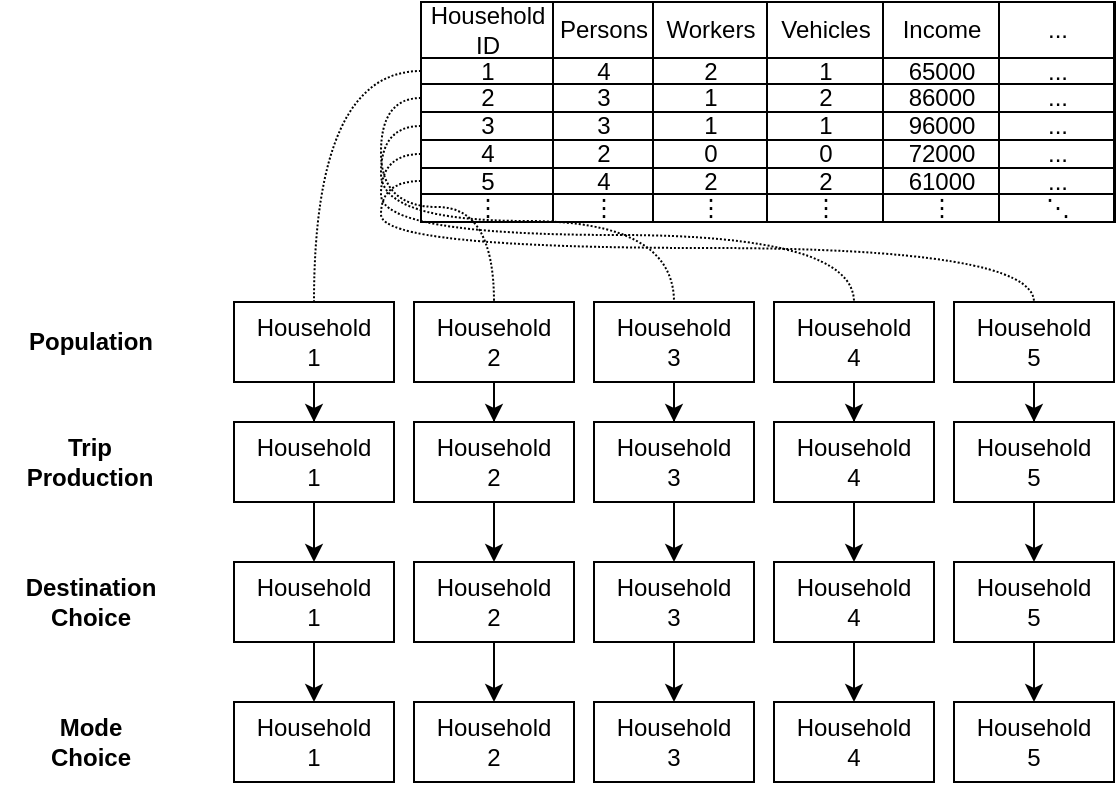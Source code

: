 <mxfile compressed="false" version="21.2.8" type="device">
  <diagram name="Page-1" id="gjvab5PQ4RDI5xns0hvE">
    <mxGraphModel dx="1195" dy="395" grid="1" gridSize="10" guides="1" tooltips="1" connect="1" arrows="1" fold="1" page="0" pageScale="1" pageWidth="850" pageHeight="1100" math="0" shadow="0">
      <root>
        <mxCell id="0" />
        <mxCell id="1" parent="0" />
        <mxCell id="i_aSIQjh3gjEK6YwRYuW-27" value="" style="edgeStyle=orthogonalEdgeStyle;rounded=0;orthogonalLoop=1;jettySize=auto;html=1;exitX=0.5;exitY=1;exitDx=0;exitDy=0;movable=0;resizable=0;rotatable=0;deletable=0;editable=0;locked=1;connectable=0;" parent="1" source="i_aSIQjh3gjEK6YwRYuW-3" edge="1">
          <mxGeometry relative="1" as="geometry">
            <mxPoint x="280" y="120" as="targetPoint" />
          </mxGeometry>
        </mxCell>
        <mxCell id="i_aSIQjh3gjEK6YwRYuW-12" value="Trip&lt;br&gt;Production" style="text;html=1;strokeColor=none;fillColor=default;align=center;verticalAlign=middle;whiteSpace=wrap;rounded=0;labelBackgroundColor=none;fontStyle=1" parent="1" vertex="1">
          <mxGeometry x="98" y="675" width="80" height="30" as="geometry" />
        </mxCell>
        <mxCell id="i_aSIQjh3gjEK6YwRYuW-13" value="Population" style="text;html=1;align=center;verticalAlign=middle;resizable=0;points=[];autosize=1;strokeColor=none;fillColor=default;labelBackgroundColor=none;rounded=0;fontStyle=1" parent="1" vertex="1">
          <mxGeometry x="93" y="615" width="90" height="30" as="geometry" />
        </mxCell>
        <mxCell id="i_aSIQjh3gjEK6YwRYuW-55" value="Destination&lt;br&gt;Choice" style="text;html=1;align=center;verticalAlign=middle;resizable=0;points=[];autosize=1;strokeColor=none;fillColor=default;rounded=0;fontStyle=1" parent="1" vertex="1">
          <mxGeometry x="93" y="740" width="90" height="40" as="geometry" />
        </mxCell>
        <mxCell id="i_aSIQjh3gjEK6YwRYuW-56" value="Mode&lt;br&gt;Choice" style="text;html=1;align=center;verticalAlign=middle;resizable=0;points=[];autosize=1;strokeColor=none;fillColor=default;rounded=0;fontStyle=1" parent="1" vertex="1">
          <mxGeometry x="108" y="810" width="60" height="40" as="geometry" />
        </mxCell>
        <mxCell id="OZ3TrftDz0q_78ra8QCF-2" value="" style="childLayout=tableLayout;recursiveResize=0;shadow=0;fillColor=none;direction=west;" vertex="1" parent="1">
          <mxGeometry x="303.5" y="460" width="346.5" height="110" as="geometry" />
        </mxCell>
        <mxCell id="OZ3TrftDz0q_78ra8QCF-3" value="" style="shape=tableRow;horizontal=0;startSize=0;swimlaneHead=0;swimlaneBody=0;top=0;left=0;bottom=0;right=0;dropTarget=0;collapsible=0;recursiveResize=0;expand=0;fontStyle=0;fillColor=none;strokeColor=inherit;" vertex="1" parent="OZ3TrftDz0q_78ra8QCF-2">
          <mxGeometry width="346.5" height="28" as="geometry" />
        </mxCell>
        <mxCell id="OZ3TrftDz0q_78ra8QCF-4" value="Household ID" style="connectable=0;recursiveResize=0;strokeColor=inherit;fillColor=none;align=center;whiteSpace=wrap;html=1;" vertex="1" parent="OZ3TrftDz0q_78ra8QCF-3">
          <mxGeometry width="66" height="28" as="geometry">
            <mxRectangle width="66" height="28" as="alternateBounds" />
          </mxGeometry>
        </mxCell>
        <mxCell id="OZ3TrftDz0q_78ra8QCF-5" value="Persons" style="connectable=0;recursiveResize=0;strokeColor=inherit;fillColor=none;align=center;whiteSpace=wrap;html=1;" vertex="1" parent="OZ3TrftDz0q_78ra8QCF-3">
          <mxGeometry x="66" width="50" height="28" as="geometry">
            <mxRectangle width="50" height="28" as="alternateBounds" />
          </mxGeometry>
        </mxCell>
        <mxCell id="OZ3TrftDz0q_78ra8QCF-6" value="Workers" style="connectable=0;recursiveResize=0;strokeColor=inherit;fillColor=none;align=center;whiteSpace=wrap;html=1;" vertex="1" parent="OZ3TrftDz0q_78ra8QCF-3">
          <mxGeometry x="116" width="57" height="28" as="geometry">
            <mxRectangle width="57" height="28" as="alternateBounds" />
          </mxGeometry>
        </mxCell>
        <mxCell id="OZ3TrftDz0q_78ra8QCF-29" value="Vehicles" style="connectable=0;recursiveResize=0;strokeColor=inherit;fillColor=none;align=center;whiteSpace=wrap;html=1;" vertex="1" parent="OZ3TrftDz0q_78ra8QCF-3">
          <mxGeometry x="173" width="58" height="28" as="geometry">
            <mxRectangle width="58" height="28" as="alternateBounds" />
          </mxGeometry>
        </mxCell>
        <mxCell id="OZ3TrftDz0q_78ra8QCF-32" value="Income" style="connectable=0;recursiveResize=0;strokeColor=inherit;fillColor=none;align=center;whiteSpace=wrap;html=1;" vertex="1" parent="OZ3TrftDz0q_78ra8QCF-3">
          <mxGeometry x="231" width="58" height="28" as="geometry">
            <mxRectangle width="58" height="28" as="alternateBounds" />
          </mxGeometry>
        </mxCell>
        <mxCell id="OZ3TrftDz0q_78ra8QCF-35" value="..." style="connectable=0;recursiveResize=0;strokeColor=inherit;fillColor=none;align=center;whiteSpace=wrap;html=1;" vertex="1" parent="OZ3TrftDz0q_78ra8QCF-3">
          <mxGeometry x="289" width="58" height="28" as="geometry">
            <mxRectangle width="58" height="28" as="alternateBounds" />
          </mxGeometry>
        </mxCell>
        <mxCell id="OZ3TrftDz0q_78ra8QCF-7" style="shape=tableRow;horizontal=0;startSize=0;swimlaneHead=0;swimlaneBody=0;top=0;left=0;bottom=0;right=0;dropTarget=0;collapsible=0;recursiveResize=0;expand=0;fontStyle=0;fillColor=none;strokeColor=inherit;" vertex="1" parent="OZ3TrftDz0q_78ra8QCF-2">
          <mxGeometry y="28" width="346.5" height="13" as="geometry" />
        </mxCell>
        <mxCell id="OZ3TrftDz0q_78ra8QCF-8" value="1" style="connectable=0;recursiveResize=0;strokeColor=inherit;fillColor=none;align=center;whiteSpace=wrap;html=1;" vertex="1" parent="OZ3TrftDz0q_78ra8QCF-7">
          <mxGeometry width="66" height="13" as="geometry">
            <mxRectangle width="66" height="13" as="alternateBounds" />
          </mxGeometry>
        </mxCell>
        <mxCell id="OZ3TrftDz0q_78ra8QCF-9" value="4" style="connectable=0;recursiveResize=0;strokeColor=inherit;fillColor=none;align=center;whiteSpace=wrap;html=1;" vertex="1" parent="OZ3TrftDz0q_78ra8QCF-7">
          <mxGeometry x="66" width="50" height="13" as="geometry">
            <mxRectangle width="50" height="13" as="alternateBounds" />
          </mxGeometry>
        </mxCell>
        <mxCell id="OZ3TrftDz0q_78ra8QCF-10" value="2" style="connectable=0;recursiveResize=0;strokeColor=inherit;fillColor=none;align=center;whiteSpace=wrap;html=1;" vertex="1" parent="OZ3TrftDz0q_78ra8QCF-7">
          <mxGeometry x="116" width="57" height="13" as="geometry">
            <mxRectangle width="57" height="13" as="alternateBounds" />
          </mxGeometry>
        </mxCell>
        <mxCell id="OZ3TrftDz0q_78ra8QCF-30" value="1" style="connectable=0;recursiveResize=0;strokeColor=inherit;fillColor=none;align=center;whiteSpace=wrap;html=1;" vertex="1" parent="OZ3TrftDz0q_78ra8QCF-7">
          <mxGeometry x="173" width="58" height="13" as="geometry">
            <mxRectangle width="58" height="13" as="alternateBounds" />
          </mxGeometry>
        </mxCell>
        <mxCell id="OZ3TrftDz0q_78ra8QCF-33" value="65000" style="connectable=0;recursiveResize=0;strokeColor=inherit;fillColor=none;align=center;whiteSpace=wrap;html=1;" vertex="1" parent="OZ3TrftDz0q_78ra8QCF-7">
          <mxGeometry x="231" width="58" height="13" as="geometry">
            <mxRectangle width="58" height="13" as="alternateBounds" />
          </mxGeometry>
        </mxCell>
        <mxCell id="OZ3TrftDz0q_78ra8QCF-36" value="..." style="connectable=0;recursiveResize=0;strokeColor=inherit;fillColor=none;align=center;whiteSpace=wrap;html=1;" vertex="1" parent="OZ3TrftDz0q_78ra8QCF-7">
          <mxGeometry x="289" width="58" height="13" as="geometry">
            <mxRectangle width="58" height="13" as="alternateBounds" />
          </mxGeometry>
        </mxCell>
        <mxCell id="OZ3TrftDz0q_78ra8QCF-11" style="shape=tableRow;horizontal=0;startSize=0;swimlaneHead=0;swimlaneBody=0;top=0;left=0;bottom=0;right=0;dropTarget=0;collapsible=0;recursiveResize=0;expand=0;fontStyle=0;fillColor=none;strokeColor=inherit;" vertex="1" parent="OZ3TrftDz0q_78ra8QCF-2">
          <mxGeometry y="41" width="346.5" height="14" as="geometry" />
        </mxCell>
        <mxCell id="OZ3TrftDz0q_78ra8QCF-12" value="2" style="connectable=0;recursiveResize=0;strokeColor=inherit;fillColor=none;align=center;whiteSpace=wrap;html=1;" vertex="1" parent="OZ3TrftDz0q_78ra8QCF-11">
          <mxGeometry width="66" height="14" as="geometry">
            <mxRectangle width="66" height="14" as="alternateBounds" />
          </mxGeometry>
        </mxCell>
        <mxCell id="OZ3TrftDz0q_78ra8QCF-13" value="3" style="connectable=0;recursiveResize=0;strokeColor=inherit;fillColor=none;align=center;whiteSpace=wrap;html=1;" vertex="1" parent="OZ3TrftDz0q_78ra8QCF-11">
          <mxGeometry x="66" width="50" height="14" as="geometry">
            <mxRectangle width="50" height="14" as="alternateBounds" />
          </mxGeometry>
        </mxCell>
        <mxCell id="OZ3TrftDz0q_78ra8QCF-14" value="1" style="connectable=0;recursiveResize=0;strokeColor=inherit;fillColor=none;align=center;whiteSpace=wrap;html=1;" vertex="1" parent="OZ3TrftDz0q_78ra8QCF-11">
          <mxGeometry x="116" width="57" height="14" as="geometry">
            <mxRectangle width="57" height="14" as="alternateBounds" />
          </mxGeometry>
        </mxCell>
        <mxCell id="OZ3TrftDz0q_78ra8QCF-31" value="2" style="connectable=0;recursiveResize=0;strokeColor=inherit;fillColor=none;align=center;whiteSpace=wrap;html=1;" vertex="1" parent="OZ3TrftDz0q_78ra8QCF-11">
          <mxGeometry x="173" width="58" height="14" as="geometry">
            <mxRectangle width="58" height="14" as="alternateBounds" />
          </mxGeometry>
        </mxCell>
        <mxCell id="OZ3TrftDz0q_78ra8QCF-34" value="86000" style="connectable=0;recursiveResize=0;strokeColor=inherit;fillColor=none;align=center;whiteSpace=wrap;html=1;" vertex="1" parent="OZ3TrftDz0q_78ra8QCF-11">
          <mxGeometry x="231" width="58" height="14" as="geometry">
            <mxRectangle width="58" height="14" as="alternateBounds" />
          </mxGeometry>
        </mxCell>
        <mxCell id="OZ3TrftDz0q_78ra8QCF-37" value="..." style="connectable=0;recursiveResize=0;strokeColor=inherit;fillColor=none;align=center;whiteSpace=wrap;html=1;" vertex="1" parent="OZ3TrftDz0q_78ra8QCF-11">
          <mxGeometry x="289" width="58" height="14" as="geometry">
            <mxRectangle width="58" height="14" as="alternateBounds" />
          </mxGeometry>
        </mxCell>
        <mxCell id="OZ3TrftDz0q_78ra8QCF-50" style="shape=tableRow;horizontal=0;startSize=0;swimlaneHead=0;swimlaneBody=0;top=0;left=0;bottom=0;right=0;dropTarget=0;collapsible=0;recursiveResize=0;expand=0;fontStyle=0;fillColor=none;strokeColor=inherit;" vertex="1" parent="OZ3TrftDz0q_78ra8QCF-2">
          <mxGeometry y="55" width="346.5" height="14" as="geometry" />
        </mxCell>
        <mxCell id="OZ3TrftDz0q_78ra8QCF-51" value="3" style="connectable=0;recursiveResize=0;strokeColor=inherit;fillColor=none;align=center;whiteSpace=wrap;html=1;" vertex="1" parent="OZ3TrftDz0q_78ra8QCF-50">
          <mxGeometry width="66" height="14" as="geometry">
            <mxRectangle width="66" height="14" as="alternateBounds" />
          </mxGeometry>
        </mxCell>
        <mxCell id="OZ3TrftDz0q_78ra8QCF-52" value="3" style="connectable=0;recursiveResize=0;strokeColor=inherit;fillColor=none;align=center;whiteSpace=wrap;html=1;" vertex="1" parent="OZ3TrftDz0q_78ra8QCF-50">
          <mxGeometry x="66" width="50" height="14" as="geometry">
            <mxRectangle width="50" height="14" as="alternateBounds" />
          </mxGeometry>
        </mxCell>
        <mxCell id="OZ3TrftDz0q_78ra8QCF-53" value="1" style="connectable=0;recursiveResize=0;strokeColor=inherit;fillColor=none;align=center;whiteSpace=wrap;html=1;" vertex="1" parent="OZ3TrftDz0q_78ra8QCF-50">
          <mxGeometry x="116" width="57" height="14" as="geometry">
            <mxRectangle width="57" height="14" as="alternateBounds" />
          </mxGeometry>
        </mxCell>
        <mxCell id="OZ3TrftDz0q_78ra8QCF-54" value="1" style="connectable=0;recursiveResize=0;strokeColor=inherit;fillColor=none;align=center;whiteSpace=wrap;html=1;" vertex="1" parent="OZ3TrftDz0q_78ra8QCF-50">
          <mxGeometry x="173" width="58" height="14" as="geometry">
            <mxRectangle width="58" height="14" as="alternateBounds" />
          </mxGeometry>
        </mxCell>
        <mxCell id="OZ3TrftDz0q_78ra8QCF-55" value="96000" style="connectable=0;recursiveResize=0;strokeColor=inherit;fillColor=none;align=center;whiteSpace=wrap;html=1;" vertex="1" parent="OZ3TrftDz0q_78ra8QCF-50">
          <mxGeometry x="231" width="58" height="14" as="geometry">
            <mxRectangle width="58" height="14" as="alternateBounds" />
          </mxGeometry>
        </mxCell>
        <mxCell id="OZ3TrftDz0q_78ra8QCF-56" value="..." style="connectable=0;recursiveResize=0;strokeColor=inherit;fillColor=none;align=center;whiteSpace=wrap;html=1;" vertex="1" parent="OZ3TrftDz0q_78ra8QCF-50">
          <mxGeometry x="289" width="58" height="14" as="geometry">
            <mxRectangle width="58" height="14" as="alternateBounds" />
          </mxGeometry>
        </mxCell>
        <mxCell id="OZ3TrftDz0q_78ra8QCF-61" style="shape=tableRow;horizontal=0;startSize=0;swimlaneHead=0;swimlaneBody=0;top=0;left=0;bottom=0;right=0;dropTarget=0;collapsible=0;recursiveResize=0;expand=0;fontStyle=0;fillColor=none;strokeColor=inherit;" vertex="1" parent="OZ3TrftDz0q_78ra8QCF-2">
          <mxGeometry y="69" width="346.5" height="14" as="geometry" />
        </mxCell>
        <mxCell id="OZ3TrftDz0q_78ra8QCF-62" value="4" style="connectable=0;recursiveResize=0;strokeColor=inherit;fillColor=none;align=center;whiteSpace=wrap;html=1;" vertex="1" parent="OZ3TrftDz0q_78ra8QCF-61">
          <mxGeometry width="66" height="14" as="geometry">
            <mxRectangle width="66" height="14" as="alternateBounds" />
          </mxGeometry>
        </mxCell>
        <mxCell id="OZ3TrftDz0q_78ra8QCF-63" value="2" style="connectable=0;recursiveResize=0;strokeColor=inherit;fillColor=none;align=center;whiteSpace=wrap;html=1;" vertex="1" parent="OZ3TrftDz0q_78ra8QCF-61">
          <mxGeometry x="66" width="50" height="14" as="geometry">
            <mxRectangle width="50" height="14" as="alternateBounds" />
          </mxGeometry>
        </mxCell>
        <mxCell id="OZ3TrftDz0q_78ra8QCF-64" value="0" style="connectable=0;recursiveResize=0;strokeColor=inherit;fillColor=none;align=center;whiteSpace=wrap;html=1;" vertex="1" parent="OZ3TrftDz0q_78ra8QCF-61">
          <mxGeometry x="116" width="57" height="14" as="geometry">
            <mxRectangle width="57" height="14" as="alternateBounds" />
          </mxGeometry>
        </mxCell>
        <mxCell id="OZ3TrftDz0q_78ra8QCF-65" value="0" style="connectable=0;recursiveResize=0;strokeColor=inherit;fillColor=none;align=center;whiteSpace=wrap;html=1;" vertex="1" parent="OZ3TrftDz0q_78ra8QCF-61">
          <mxGeometry x="173" width="58" height="14" as="geometry">
            <mxRectangle width="58" height="14" as="alternateBounds" />
          </mxGeometry>
        </mxCell>
        <mxCell id="OZ3TrftDz0q_78ra8QCF-66" value="72000" style="connectable=0;recursiveResize=0;strokeColor=inherit;fillColor=none;align=center;whiteSpace=wrap;html=1;" vertex="1" parent="OZ3TrftDz0q_78ra8QCF-61">
          <mxGeometry x="231" width="58" height="14" as="geometry">
            <mxRectangle width="58" height="14" as="alternateBounds" />
          </mxGeometry>
        </mxCell>
        <mxCell id="OZ3TrftDz0q_78ra8QCF-67" value="..." style="connectable=0;recursiveResize=0;strokeColor=inherit;fillColor=none;align=center;whiteSpace=wrap;html=1;" vertex="1" parent="OZ3TrftDz0q_78ra8QCF-61">
          <mxGeometry x="289" width="58" height="14" as="geometry">
            <mxRectangle width="58" height="14" as="alternateBounds" />
          </mxGeometry>
        </mxCell>
        <mxCell id="OZ3TrftDz0q_78ra8QCF-72" style="shape=tableRow;horizontal=0;startSize=0;swimlaneHead=0;swimlaneBody=0;top=0;left=0;bottom=0;right=0;dropTarget=0;collapsible=0;recursiveResize=0;expand=0;fontStyle=0;fillColor=none;strokeColor=inherit;" vertex="1" parent="OZ3TrftDz0q_78ra8QCF-2">
          <mxGeometry y="83" width="346.5" height="13" as="geometry" />
        </mxCell>
        <mxCell id="OZ3TrftDz0q_78ra8QCF-73" value="5" style="connectable=0;recursiveResize=0;strokeColor=inherit;fillColor=none;align=center;whiteSpace=wrap;html=1;" vertex="1" parent="OZ3TrftDz0q_78ra8QCF-72">
          <mxGeometry width="66" height="13" as="geometry">
            <mxRectangle width="66" height="13" as="alternateBounds" />
          </mxGeometry>
        </mxCell>
        <mxCell id="OZ3TrftDz0q_78ra8QCF-74" value="4" style="connectable=0;recursiveResize=0;strokeColor=inherit;fillColor=none;align=center;whiteSpace=wrap;html=1;" vertex="1" parent="OZ3TrftDz0q_78ra8QCF-72">
          <mxGeometry x="66" width="50" height="13" as="geometry">
            <mxRectangle width="50" height="13" as="alternateBounds" />
          </mxGeometry>
        </mxCell>
        <mxCell id="OZ3TrftDz0q_78ra8QCF-75" value="2" style="connectable=0;recursiveResize=0;strokeColor=inherit;fillColor=none;align=center;whiteSpace=wrap;html=1;" vertex="1" parent="OZ3TrftDz0q_78ra8QCF-72">
          <mxGeometry x="116" width="57" height="13" as="geometry">
            <mxRectangle width="57" height="13" as="alternateBounds" />
          </mxGeometry>
        </mxCell>
        <mxCell id="OZ3TrftDz0q_78ra8QCF-76" value="2" style="connectable=0;recursiveResize=0;strokeColor=inherit;fillColor=none;align=center;whiteSpace=wrap;html=1;" vertex="1" parent="OZ3TrftDz0q_78ra8QCF-72">
          <mxGeometry x="173" width="58" height="13" as="geometry">
            <mxRectangle width="58" height="13" as="alternateBounds" />
          </mxGeometry>
        </mxCell>
        <mxCell id="OZ3TrftDz0q_78ra8QCF-77" value="61000" style="connectable=0;recursiveResize=0;strokeColor=inherit;fillColor=none;align=center;whiteSpace=wrap;html=1;" vertex="1" parent="OZ3TrftDz0q_78ra8QCF-72">
          <mxGeometry x="231" width="58" height="13" as="geometry">
            <mxRectangle width="58" height="13" as="alternateBounds" />
          </mxGeometry>
        </mxCell>
        <mxCell id="OZ3TrftDz0q_78ra8QCF-78" value="..." style="connectable=0;recursiveResize=0;strokeColor=inherit;fillColor=none;align=center;whiteSpace=wrap;html=1;" vertex="1" parent="OZ3TrftDz0q_78ra8QCF-72">
          <mxGeometry x="289" width="58" height="13" as="geometry">
            <mxRectangle width="58" height="13" as="alternateBounds" />
          </mxGeometry>
        </mxCell>
        <mxCell id="OZ3TrftDz0q_78ra8QCF-83" style="shape=tableRow;horizontal=0;startSize=0;swimlaneHead=0;swimlaneBody=0;top=0;left=0;bottom=0;right=0;dropTarget=0;collapsible=0;recursiveResize=0;expand=0;fontStyle=0;fillColor=none;strokeColor=inherit;" vertex="1" parent="OZ3TrftDz0q_78ra8QCF-2">
          <mxGeometry y="96" width="346.5" height="14" as="geometry" />
        </mxCell>
        <mxCell id="OZ3TrftDz0q_78ra8QCF-84" value="&lt;span lang=&quot;mul&quot; class=&quot;Zmth headword&quot;&gt;⋮&lt;/span&gt;" style="connectable=0;recursiveResize=0;strokeColor=inherit;fillColor=none;align=center;whiteSpace=wrap;html=1;" vertex="1" parent="OZ3TrftDz0q_78ra8QCF-83">
          <mxGeometry width="66" height="14" as="geometry">
            <mxRectangle width="66" height="14" as="alternateBounds" />
          </mxGeometry>
        </mxCell>
        <mxCell id="OZ3TrftDz0q_78ra8QCF-85" value="⋮" style="connectable=0;recursiveResize=0;strokeColor=inherit;fillColor=none;align=center;whiteSpace=wrap;html=1;" vertex="1" parent="OZ3TrftDz0q_78ra8QCF-83">
          <mxGeometry x="66" width="50" height="14" as="geometry">
            <mxRectangle width="50" height="14" as="alternateBounds" />
          </mxGeometry>
        </mxCell>
        <mxCell id="OZ3TrftDz0q_78ra8QCF-86" value="⋮" style="connectable=0;recursiveResize=0;strokeColor=inherit;fillColor=none;align=center;whiteSpace=wrap;html=1;" vertex="1" parent="OZ3TrftDz0q_78ra8QCF-83">
          <mxGeometry x="116" width="57" height="14" as="geometry">
            <mxRectangle width="57" height="14" as="alternateBounds" />
          </mxGeometry>
        </mxCell>
        <mxCell id="OZ3TrftDz0q_78ra8QCF-87" value="⋮" style="connectable=0;recursiveResize=0;strokeColor=inherit;fillColor=none;align=center;whiteSpace=wrap;html=1;" vertex="1" parent="OZ3TrftDz0q_78ra8QCF-83">
          <mxGeometry x="173" width="58" height="14" as="geometry">
            <mxRectangle width="58" height="14" as="alternateBounds" />
          </mxGeometry>
        </mxCell>
        <mxCell id="OZ3TrftDz0q_78ra8QCF-88" value="⋮" style="connectable=0;recursiveResize=0;strokeColor=inherit;fillColor=none;align=center;whiteSpace=wrap;html=1;" vertex="1" parent="OZ3TrftDz0q_78ra8QCF-83">
          <mxGeometry x="231" width="58" height="14" as="geometry">
            <mxRectangle width="58" height="14" as="alternateBounds" />
          </mxGeometry>
        </mxCell>
        <mxCell id="OZ3TrftDz0q_78ra8QCF-89" value="⋱" style="connectable=0;recursiveResize=0;strokeColor=inherit;fillColor=none;align=center;whiteSpace=wrap;html=1;" vertex="1" parent="OZ3TrftDz0q_78ra8QCF-83">
          <mxGeometry x="289" width="58" height="14" as="geometry">
            <mxRectangle width="58" height="14" as="alternateBounds" />
          </mxGeometry>
        </mxCell>
        <mxCell id="OZ3TrftDz0q_78ra8QCF-123" value="" style="edgeStyle=orthogonalEdgeStyle;rounded=0;orthogonalLoop=1;jettySize=auto;html=1;" edge="1" parent="1" source="OZ3TrftDz0q_78ra8QCF-103" target="OZ3TrftDz0q_78ra8QCF-108">
          <mxGeometry relative="1" as="geometry" />
        </mxCell>
        <mxCell id="OZ3TrftDz0q_78ra8QCF-103" value="Household&lt;br&gt;1" style="rounded=0;whiteSpace=wrap;html=1;" vertex="1" parent="1">
          <mxGeometry x="210" y="610" width="80" height="40" as="geometry" />
        </mxCell>
        <mxCell id="OZ3TrftDz0q_78ra8QCF-124" value="" style="edgeStyle=orthogonalEdgeStyle;rounded=0;orthogonalLoop=1;jettySize=auto;html=1;" edge="1" parent="1" source="OZ3TrftDz0q_78ra8QCF-104" target="OZ3TrftDz0q_78ra8QCF-109">
          <mxGeometry relative="1" as="geometry" />
        </mxCell>
        <mxCell id="OZ3TrftDz0q_78ra8QCF-104" value="Household&lt;br&gt;2" style="rounded=0;whiteSpace=wrap;html=1;" vertex="1" parent="1">
          <mxGeometry x="300" y="610" width="80" height="40" as="geometry" />
        </mxCell>
        <mxCell id="OZ3TrftDz0q_78ra8QCF-125" value="" style="edgeStyle=orthogonalEdgeStyle;rounded=0;orthogonalLoop=1;jettySize=auto;html=1;" edge="1" parent="1" source="OZ3TrftDz0q_78ra8QCF-105" target="OZ3TrftDz0q_78ra8QCF-110">
          <mxGeometry relative="1" as="geometry" />
        </mxCell>
        <mxCell id="OZ3TrftDz0q_78ra8QCF-105" value="Household&lt;br&gt;3" style="rounded=0;whiteSpace=wrap;html=1;" vertex="1" parent="1">
          <mxGeometry x="390" y="610" width="80" height="40" as="geometry" />
        </mxCell>
        <mxCell id="OZ3TrftDz0q_78ra8QCF-126" value="" style="edgeStyle=orthogonalEdgeStyle;rounded=0;orthogonalLoop=1;jettySize=auto;html=1;" edge="1" parent="1" source="OZ3TrftDz0q_78ra8QCF-106" target="OZ3TrftDz0q_78ra8QCF-111">
          <mxGeometry relative="1" as="geometry" />
        </mxCell>
        <mxCell id="OZ3TrftDz0q_78ra8QCF-106" value="Household&lt;br&gt;4" style="rounded=0;whiteSpace=wrap;html=1;" vertex="1" parent="1">
          <mxGeometry x="480" y="610" width="80" height="40" as="geometry" />
        </mxCell>
        <mxCell id="OZ3TrftDz0q_78ra8QCF-127" value="" style="edgeStyle=orthogonalEdgeStyle;rounded=0;orthogonalLoop=1;jettySize=auto;html=1;" edge="1" parent="1" source="OZ3TrftDz0q_78ra8QCF-107" target="OZ3TrftDz0q_78ra8QCF-112">
          <mxGeometry relative="1" as="geometry" />
        </mxCell>
        <mxCell id="OZ3TrftDz0q_78ra8QCF-107" value="Household&lt;br&gt;5" style="rounded=0;whiteSpace=wrap;html=1;" vertex="1" parent="1">
          <mxGeometry x="570" y="610" width="80" height="40" as="geometry" />
        </mxCell>
        <mxCell id="OZ3TrftDz0q_78ra8QCF-138" value="" style="edgeStyle=orthogonalEdgeStyle;rounded=0;orthogonalLoop=1;jettySize=auto;html=1;" edge="1" parent="1" source="OZ3TrftDz0q_78ra8QCF-108" target="OZ3TrftDz0q_78ra8QCF-113">
          <mxGeometry relative="1" as="geometry" />
        </mxCell>
        <mxCell id="OZ3TrftDz0q_78ra8QCF-108" value="Household&lt;br&gt;1" style="rounded=0;whiteSpace=wrap;html=1;" vertex="1" parent="1">
          <mxGeometry x="210" y="670" width="80" height="40" as="geometry" />
        </mxCell>
        <mxCell id="OZ3TrftDz0q_78ra8QCF-139" value="" style="edgeStyle=orthogonalEdgeStyle;rounded=0;orthogonalLoop=1;jettySize=auto;html=1;" edge="1" parent="1" source="OZ3TrftDz0q_78ra8QCF-109" target="OZ3TrftDz0q_78ra8QCF-114">
          <mxGeometry relative="1" as="geometry" />
        </mxCell>
        <mxCell id="OZ3TrftDz0q_78ra8QCF-109" value="Household&lt;br&gt;2" style="rounded=0;whiteSpace=wrap;html=1;" vertex="1" parent="1">
          <mxGeometry x="300" y="670" width="80" height="40" as="geometry" />
        </mxCell>
        <mxCell id="OZ3TrftDz0q_78ra8QCF-140" value="" style="edgeStyle=orthogonalEdgeStyle;rounded=0;orthogonalLoop=1;jettySize=auto;html=1;" edge="1" parent="1" source="OZ3TrftDz0q_78ra8QCF-110" target="OZ3TrftDz0q_78ra8QCF-115">
          <mxGeometry relative="1" as="geometry" />
        </mxCell>
        <mxCell id="OZ3TrftDz0q_78ra8QCF-110" value="Household&lt;br&gt;3" style="rounded=0;whiteSpace=wrap;html=1;" vertex="1" parent="1">
          <mxGeometry x="390" y="670" width="80" height="40" as="geometry" />
        </mxCell>
        <mxCell id="OZ3TrftDz0q_78ra8QCF-141" value="" style="edgeStyle=orthogonalEdgeStyle;rounded=0;orthogonalLoop=1;jettySize=auto;html=1;" edge="1" parent="1" source="OZ3TrftDz0q_78ra8QCF-111" target="OZ3TrftDz0q_78ra8QCF-116">
          <mxGeometry relative="1" as="geometry" />
        </mxCell>
        <mxCell id="OZ3TrftDz0q_78ra8QCF-111" value="Household&lt;br&gt;4" style="rounded=0;whiteSpace=wrap;html=1;" vertex="1" parent="1">
          <mxGeometry x="480" y="670" width="80" height="40" as="geometry" />
        </mxCell>
        <mxCell id="OZ3TrftDz0q_78ra8QCF-146" value="" style="edgeStyle=orthogonalEdgeStyle;rounded=0;orthogonalLoop=1;jettySize=auto;html=1;" edge="1" parent="1" source="OZ3TrftDz0q_78ra8QCF-112" target="OZ3TrftDz0q_78ra8QCF-117">
          <mxGeometry relative="1" as="geometry" />
        </mxCell>
        <mxCell id="OZ3TrftDz0q_78ra8QCF-112" value="Household&lt;br&gt;5" style="rounded=0;whiteSpace=wrap;html=1;" vertex="1" parent="1">
          <mxGeometry x="570" y="670" width="80" height="40" as="geometry" />
        </mxCell>
        <mxCell id="OZ3TrftDz0q_78ra8QCF-142" value="" style="edgeStyle=orthogonalEdgeStyle;rounded=0;orthogonalLoop=1;jettySize=auto;html=1;" edge="1" parent="1" source="OZ3TrftDz0q_78ra8QCF-113" target="OZ3TrftDz0q_78ra8QCF-118">
          <mxGeometry relative="1" as="geometry" />
        </mxCell>
        <mxCell id="OZ3TrftDz0q_78ra8QCF-113" value="Household&lt;br&gt;1" style="rounded=0;whiteSpace=wrap;html=1;" vertex="1" parent="1">
          <mxGeometry x="210" y="740" width="80" height="40" as="geometry" />
        </mxCell>
        <mxCell id="OZ3TrftDz0q_78ra8QCF-143" value="" style="edgeStyle=orthogonalEdgeStyle;rounded=0;orthogonalLoop=1;jettySize=auto;html=1;" edge="1" parent="1" source="OZ3TrftDz0q_78ra8QCF-114" target="OZ3TrftDz0q_78ra8QCF-119">
          <mxGeometry relative="1" as="geometry" />
        </mxCell>
        <mxCell id="OZ3TrftDz0q_78ra8QCF-114" value="Household&lt;br&gt;2" style="rounded=0;whiteSpace=wrap;html=1;" vertex="1" parent="1">
          <mxGeometry x="300" y="740" width="80" height="40" as="geometry" />
        </mxCell>
        <mxCell id="OZ3TrftDz0q_78ra8QCF-144" value="" style="edgeStyle=orthogonalEdgeStyle;rounded=0;orthogonalLoop=1;jettySize=auto;html=1;" edge="1" parent="1" source="OZ3TrftDz0q_78ra8QCF-115" target="OZ3TrftDz0q_78ra8QCF-120">
          <mxGeometry relative="1" as="geometry" />
        </mxCell>
        <mxCell id="OZ3TrftDz0q_78ra8QCF-115" value="Household&lt;br&gt;3" style="rounded=0;whiteSpace=wrap;html=1;" vertex="1" parent="1">
          <mxGeometry x="390" y="740" width="80" height="40" as="geometry" />
        </mxCell>
        <mxCell id="OZ3TrftDz0q_78ra8QCF-145" value="" style="edgeStyle=orthogonalEdgeStyle;rounded=0;orthogonalLoop=1;jettySize=auto;html=1;" edge="1" parent="1" source="OZ3TrftDz0q_78ra8QCF-116" target="OZ3TrftDz0q_78ra8QCF-121">
          <mxGeometry relative="1" as="geometry" />
        </mxCell>
        <mxCell id="OZ3TrftDz0q_78ra8QCF-116" value="Household&lt;br&gt;4" style="rounded=0;whiteSpace=wrap;html=1;" vertex="1" parent="1">
          <mxGeometry x="480" y="740" width="80" height="40" as="geometry" />
        </mxCell>
        <mxCell id="OZ3TrftDz0q_78ra8QCF-147" value="" style="edgeStyle=orthogonalEdgeStyle;rounded=0;orthogonalLoop=1;jettySize=auto;html=1;" edge="1" parent="1" source="OZ3TrftDz0q_78ra8QCF-117" target="OZ3TrftDz0q_78ra8QCF-122">
          <mxGeometry relative="1" as="geometry" />
        </mxCell>
        <mxCell id="OZ3TrftDz0q_78ra8QCF-117" value="Household&lt;br&gt;5" style="rounded=0;whiteSpace=wrap;html=1;" vertex="1" parent="1">
          <mxGeometry x="570" y="740" width="80" height="40" as="geometry" />
        </mxCell>
        <mxCell id="OZ3TrftDz0q_78ra8QCF-118" value="Household&lt;br&gt;1" style="rounded=0;whiteSpace=wrap;html=1;" vertex="1" parent="1">
          <mxGeometry x="210" y="810" width="80" height="40" as="geometry" />
        </mxCell>
        <mxCell id="OZ3TrftDz0q_78ra8QCF-119" value="Household&lt;br&gt;2" style="rounded=0;whiteSpace=wrap;html=1;" vertex="1" parent="1">
          <mxGeometry x="300" y="810" width="80" height="40" as="geometry" />
        </mxCell>
        <mxCell id="OZ3TrftDz0q_78ra8QCF-120" value="Household&lt;br&gt;3" style="rounded=0;whiteSpace=wrap;html=1;" vertex="1" parent="1">
          <mxGeometry x="390" y="810" width="80" height="40" as="geometry" />
        </mxCell>
        <mxCell id="OZ3TrftDz0q_78ra8QCF-121" value="Household&lt;br&gt;4" style="rounded=0;whiteSpace=wrap;html=1;" vertex="1" parent="1">
          <mxGeometry x="480" y="810" width="80" height="40" as="geometry" />
        </mxCell>
        <mxCell id="OZ3TrftDz0q_78ra8QCF-122" value="Household&lt;br&gt;5" style="rounded=0;whiteSpace=wrap;html=1;" vertex="1" parent="1">
          <mxGeometry x="570" y="810" width="80" height="40" as="geometry" />
        </mxCell>
        <mxCell id="OZ3TrftDz0q_78ra8QCF-148" style="edgeStyle=orthogonalEdgeStyle;rounded=0;orthogonalLoop=1;jettySize=auto;html=1;exitX=0;exitY=0.5;exitDx=0;exitDy=0;entryX=0.5;entryY=0;entryDx=0;entryDy=0;curved=1;dashed=1;endArrow=none;endFill=0;startArrow=none;startFill=0;dashPattern=1 1;" edge="1" parent="1" source="OZ3TrftDz0q_78ra8QCF-7" target="OZ3TrftDz0q_78ra8QCF-103">
          <mxGeometry relative="1" as="geometry">
            <mxPoint x="160" y="480" as="targetPoint" />
          </mxGeometry>
        </mxCell>
        <mxCell id="OZ3TrftDz0q_78ra8QCF-149" style="edgeStyle=orthogonalEdgeStyle;rounded=0;orthogonalLoop=1;jettySize=auto;html=1;exitX=0;exitY=0.5;exitDx=0;exitDy=0;entryX=0.5;entryY=0;entryDx=0;entryDy=0;curved=1;dashed=1;endArrow=none;endFill=0;startArrow=none;startFill=0;dashPattern=1 1;" edge="1" parent="1" source="OZ3TrftDz0q_78ra8QCF-11" target="OZ3TrftDz0q_78ra8QCF-104">
          <mxGeometry relative="1" as="geometry" />
        </mxCell>
        <mxCell id="OZ3TrftDz0q_78ra8QCF-150" style="edgeStyle=orthogonalEdgeStyle;rounded=0;orthogonalLoop=1;jettySize=auto;html=1;exitX=0;exitY=0.5;exitDx=0;exitDy=0;entryX=0.5;entryY=0;entryDx=0;entryDy=0;curved=1;dashed=1;endArrow=none;endFill=0;startArrow=none;startFill=0;dashPattern=1 1;" edge="1" parent="1" source="OZ3TrftDz0q_78ra8QCF-50" target="OZ3TrftDz0q_78ra8QCF-105">
          <mxGeometry relative="1" as="geometry" />
        </mxCell>
        <mxCell id="OZ3TrftDz0q_78ra8QCF-151" style="edgeStyle=orthogonalEdgeStyle;rounded=0;orthogonalLoop=1;jettySize=auto;html=1;exitX=0;exitY=0.5;exitDx=0;exitDy=0;entryX=0.5;entryY=0;entryDx=0;entryDy=0;curved=1;dashed=1;endArrow=none;endFill=0;startArrow=none;startFill=0;dashPattern=1 1;" edge="1" parent="1" source="OZ3TrftDz0q_78ra8QCF-61" target="OZ3TrftDz0q_78ra8QCF-106">
          <mxGeometry relative="1" as="geometry" />
        </mxCell>
        <mxCell id="OZ3TrftDz0q_78ra8QCF-152" style="edgeStyle=orthogonalEdgeStyle;rounded=0;orthogonalLoop=1;jettySize=auto;html=1;exitX=0;exitY=0.5;exitDx=0;exitDy=0;entryX=0.5;entryY=0;entryDx=0;entryDy=0;curved=1;dashed=1;endArrow=none;endFill=0;startArrow=none;startFill=0;dashPattern=1 1;" edge="1" parent="1" source="OZ3TrftDz0q_78ra8QCF-72" target="OZ3TrftDz0q_78ra8QCF-107">
          <mxGeometry relative="1" as="geometry" />
        </mxCell>
      </root>
    </mxGraphModel>
  </diagram>
</mxfile>
